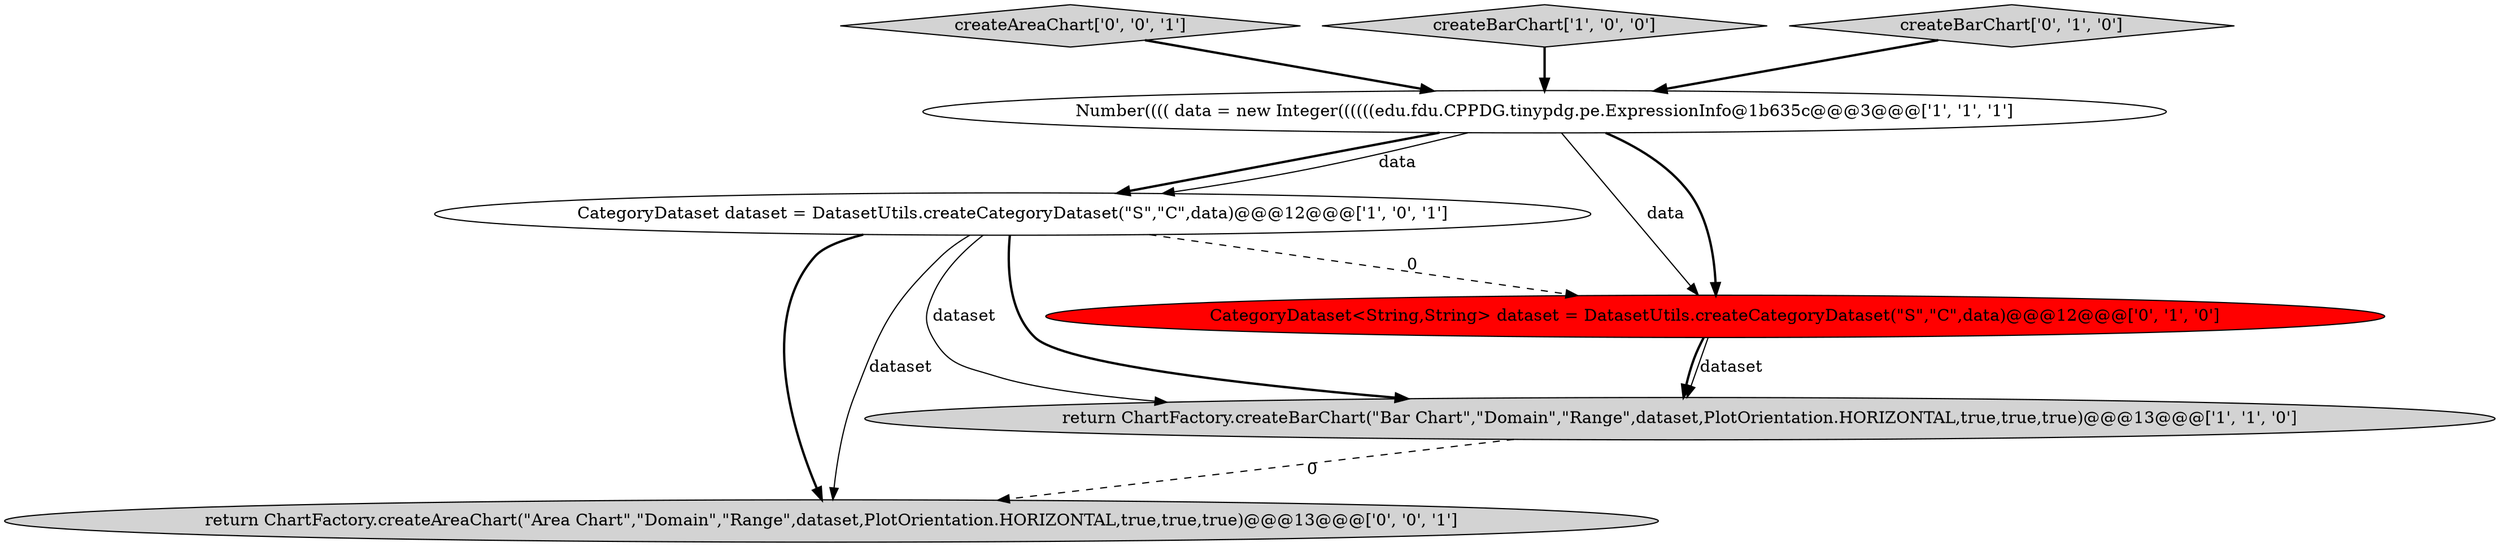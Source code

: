 digraph {
0 [style = filled, label = "return ChartFactory.createBarChart(\"Bar Chart\",\"Domain\",\"Range\",dataset,PlotOrientation.HORIZONTAL,true,true,true)@@@13@@@['1', '1', '0']", fillcolor = lightgray, shape = ellipse image = "AAA0AAABBB1BBB"];
7 [style = filled, label = "createAreaChart['0', '0', '1']", fillcolor = lightgray, shape = diamond image = "AAA0AAABBB3BBB"];
3 [style = filled, label = "CategoryDataset dataset = DatasetUtils.createCategoryDataset(\"S\",\"C\",data)@@@12@@@['1', '0', '1']", fillcolor = white, shape = ellipse image = "AAA0AAABBB1BBB"];
1 [style = filled, label = "createBarChart['1', '0', '0']", fillcolor = lightgray, shape = diamond image = "AAA0AAABBB1BBB"];
2 [style = filled, label = "Number(((( data = new Integer((((((edu.fdu.CPPDG.tinypdg.pe.ExpressionInfo@1b635c@@@3@@@['1', '1', '1']", fillcolor = white, shape = ellipse image = "AAA0AAABBB1BBB"];
5 [style = filled, label = "createBarChart['0', '1', '0']", fillcolor = lightgray, shape = diamond image = "AAA0AAABBB2BBB"];
6 [style = filled, label = "return ChartFactory.createAreaChart(\"Area Chart\",\"Domain\",\"Range\",dataset,PlotOrientation.HORIZONTAL,true,true,true)@@@13@@@['0', '0', '1']", fillcolor = lightgray, shape = ellipse image = "AAA0AAABBB3BBB"];
4 [style = filled, label = "CategoryDataset<String,String> dataset = DatasetUtils.createCategoryDataset(\"S\",\"C\",data)@@@12@@@['0', '1', '0']", fillcolor = red, shape = ellipse image = "AAA1AAABBB2BBB"];
3->0 [style = solid, label="dataset"];
3->6 [style = bold, label=""];
5->2 [style = bold, label=""];
1->2 [style = bold, label=""];
0->6 [style = dashed, label="0"];
4->0 [style = bold, label=""];
2->4 [style = solid, label="data"];
4->0 [style = solid, label="dataset"];
3->4 [style = dashed, label="0"];
2->4 [style = bold, label=""];
7->2 [style = bold, label=""];
3->0 [style = bold, label=""];
3->6 [style = solid, label="dataset"];
2->3 [style = bold, label=""];
2->3 [style = solid, label="data"];
}
